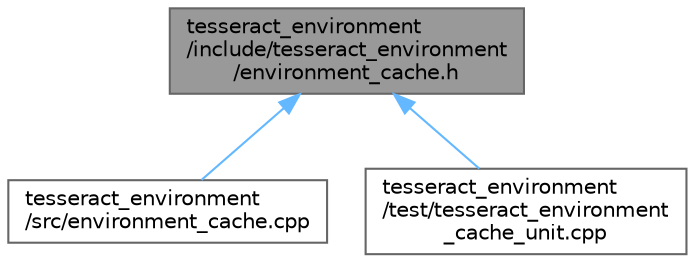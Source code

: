 digraph "tesseract_environment/include/tesseract_environment/environment_cache.h"
{
 // LATEX_PDF_SIZE
  bgcolor="transparent";
  edge [fontname=Helvetica,fontsize=10,labelfontname=Helvetica,labelfontsize=10];
  node [fontname=Helvetica,fontsize=10,shape=box,height=0.2,width=0.4];
  Node1 [label="tesseract_environment\l/include/tesseract_environment\l/environment_cache.h",height=0.2,width=0.4,color="gray40", fillcolor="grey60", style="filled", fontcolor="black",tooltip="A environment cache."];
  Node1 -> Node2 [dir="back",color="steelblue1",style="solid"];
  Node2 [label="tesseract_environment\l/src/environment_cache.cpp",height=0.2,width=0.4,color="grey40", fillcolor="white", style="filled",URL="$db/d51/environment__cache_8cpp.html",tooltip="Default environment cache."];
  Node1 -> Node3 [dir="back",color="steelblue1",style="solid"];
  Node3 [label="tesseract_environment\l/test/tesseract_environment\l_cache_unit.cpp",height=0.2,width=0.4,color="grey40", fillcolor="white", style="filled",URL="$d4/d61/tesseract__environment__cache__unit_8cpp.html",tooltip=" "];
}
